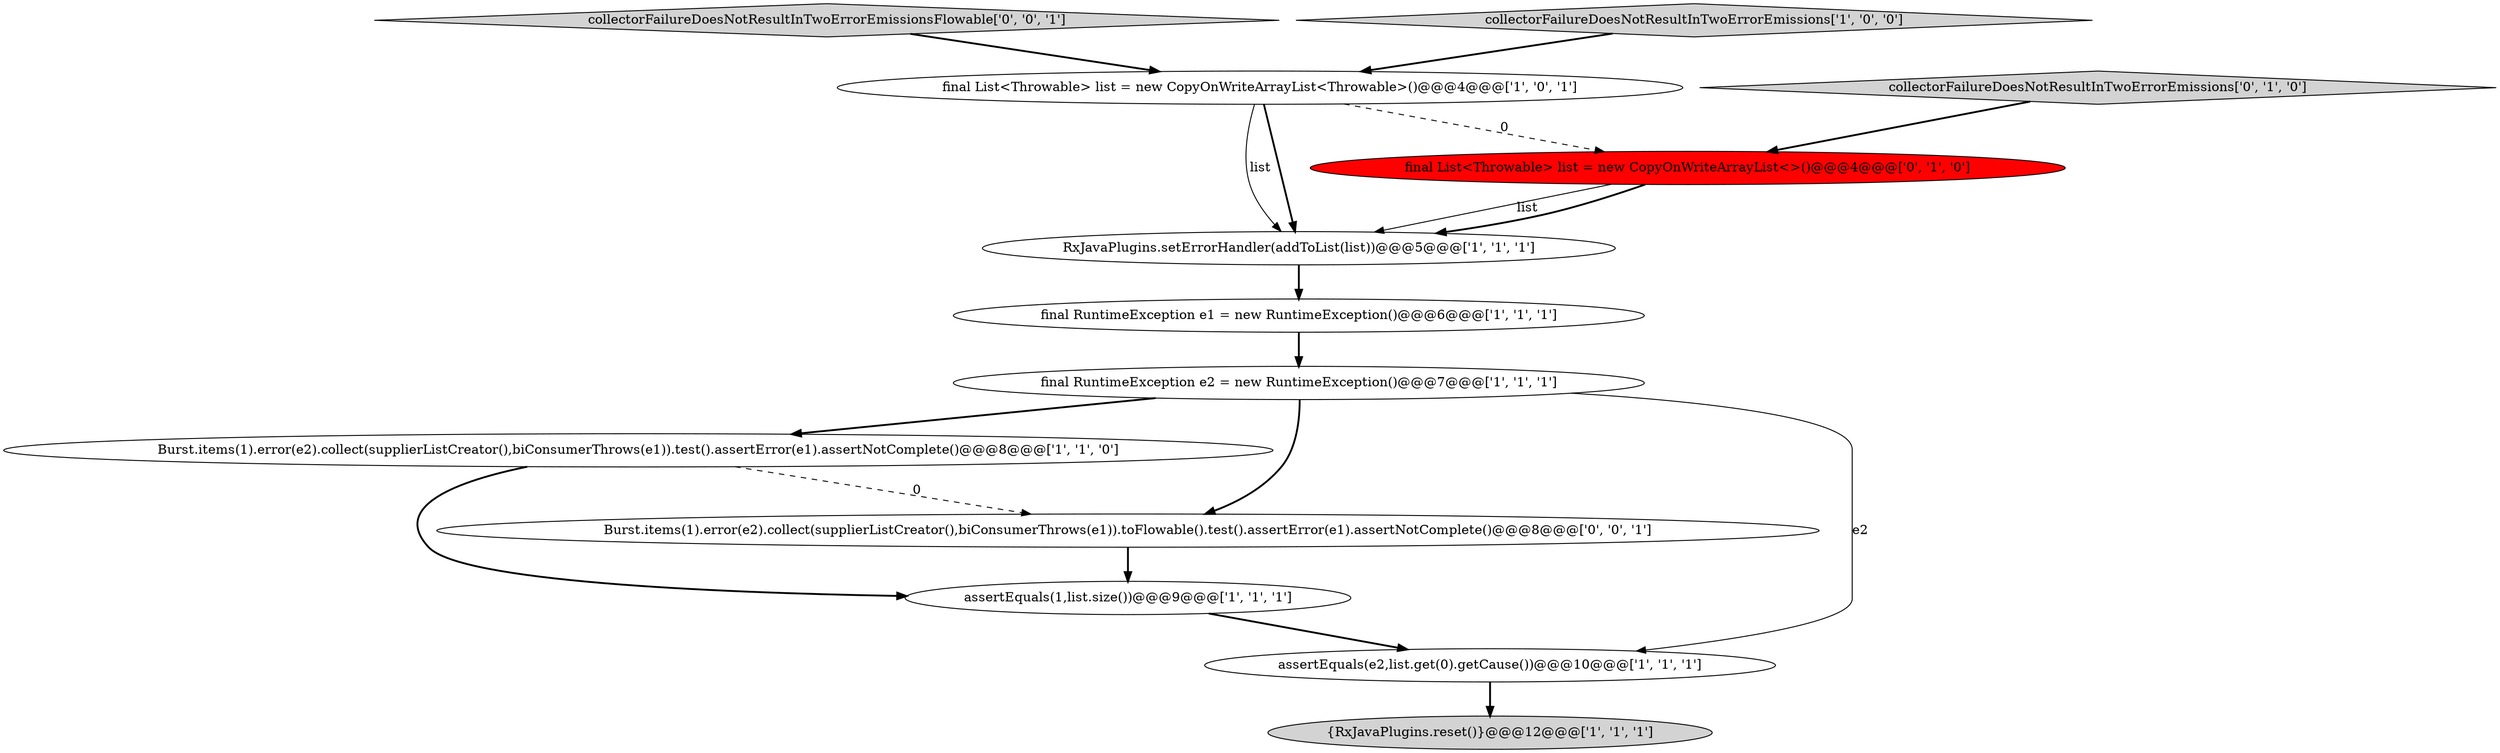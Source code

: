 digraph {
9 [style = filled, label = "final List<Throwable> list = new CopyOnWriteArrayList<>()@@@4@@@['0', '1', '0']", fillcolor = red, shape = ellipse image = "AAA1AAABBB2BBB"];
6 [style = filled, label = "{RxJavaPlugins.reset()}@@@12@@@['1', '1', '1']", fillcolor = lightgray, shape = ellipse image = "AAA0AAABBB1BBB"];
5 [style = filled, label = "assertEquals(1,list.size())@@@9@@@['1', '1', '1']", fillcolor = white, shape = ellipse image = "AAA0AAABBB1BBB"];
2 [style = filled, label = "Burst.items(1).error(e2).collect(supplierListCreator(),biConsumerThrows(e1)).test().assertError(e1).assertNotComplete()@@@8@@@['1', '1', '0']", fillcolor = white, shape = ellipse image = "AAA0AAABBB1BBB"];
1 [style = filled, label = "final RuntimeException e2 = new RuntimeException()@@@7@@@['1', '1', '1']", fillcolor = white, shape = ellipse image = "AAA0AAABBB1BBB"];
0 [style = filled, label = "RxJavaPlugins.setErrorHandler(addToList(list))@@@5@@@['1', '1', '1']", fillcolor = white, shape = ellipse image = "AAA0AAABBB1BBB"];
11 [style = filled, label = "collectorFailureDoesNotResultInTwoErrorEmissionsFlowable['0', '0', '1']", fillcolor = lightgray, shape = diamond image = "AAA0AAABBB3BBB"];
3 [style = filled, label = "final List<Throwable> list = new CopyOnWriteArrayList<Throwable>()@@@4@@@['1', '0', '1']", fillcolor = white, shape = ellipse image = "AAA0AAABBB1BBB"];
8 [style = filled, label = "assertEquals(e2,list.get(0).getCause())@@@10@@@['1', '1', '1']", fillcolor = white, shape = ellipse image = "AAA0AAABBB1BBB"];
7 [style = filled, label = "final RuntimeException e1 = new RuntimeException()@@@6@@@['1', '1', '1']", fillcolor = white, shape = ellipse image = "AAA0AAABBB1BBB"];
10 [style = filled, label = "collectorFailureDoesNotResultInTwoErrorEmissions['0', '1', '0']", fillcolor = lightgray, shape = diamond image = "AAA0AAABBB2BBB"];
4 [style = filled, label = "collectorFailureDoesNotResultInTwoErrorEmissions['1', '0', '0']", fillcolor = lightgray, shape = diamond image = "AAA0AAABBB1BBB"];
12 [style = filled, label = "Burst.items(1).error(e2).collect(supplierListCreator(),biConsumerThrows(e1)).toFlowable().test().assertError(e1).assertNotComplete()@@@8@@@['0', '0', '1']", fillcolor = white, shape = ellipse image = "AAA0AAABBB3BBB"];
3->0 [style = solid, label="list"];
1->8 [style = solid, label="e2"];
5->8 [style = bold, label=""];
4->3 [style = bold, label=""];
2->12 [style = dashed, label="0"];
1->2 [style = bold, label=""];
8->6 [style = bold, label=""];
9->0 [style = solid, label="list"];
7->1 [style = bold, label=""];
10->9 [style = bold, label=""];
9->0 [style = bold, label=""];
12->5 [style = bold, label=""];
3->9 [style = dashed, label="0"];
11->3 [style = bold, label=""];
3->0 [style = bold, label=""];
2->5 [style = bold, label=""];
0->7 [style = bold, label=""];
1->12 [style = bold, label=""];
}
